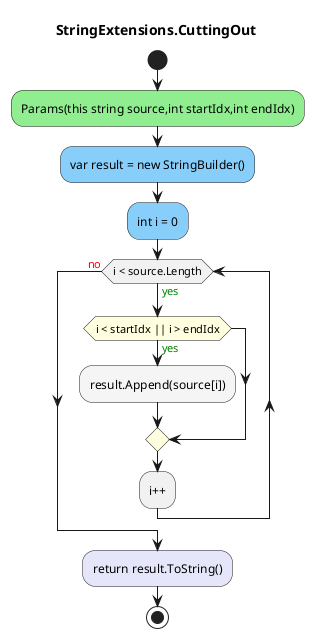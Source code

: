 @startuml StringExtensions.CuttingOut
title StringExtensions.CuttingOut
start
#LightGreen:Params(this string source,int startIdx,int endIdx);
#LightSkyBlue:var result = new StringBuilder();
#LightSkyBlue:int i = 0;
while (i < source.Length) is (<color:green>yes)
        #LightYellow:if (i < startIdx || i > endIdx) then (<color:green>yes)
                #WhiteSmoke:result.Append(source[i]);
        endif
:i++;
endwhile (<color:red>no)
#Lavender:return result.ToString();
stop
@enduml
